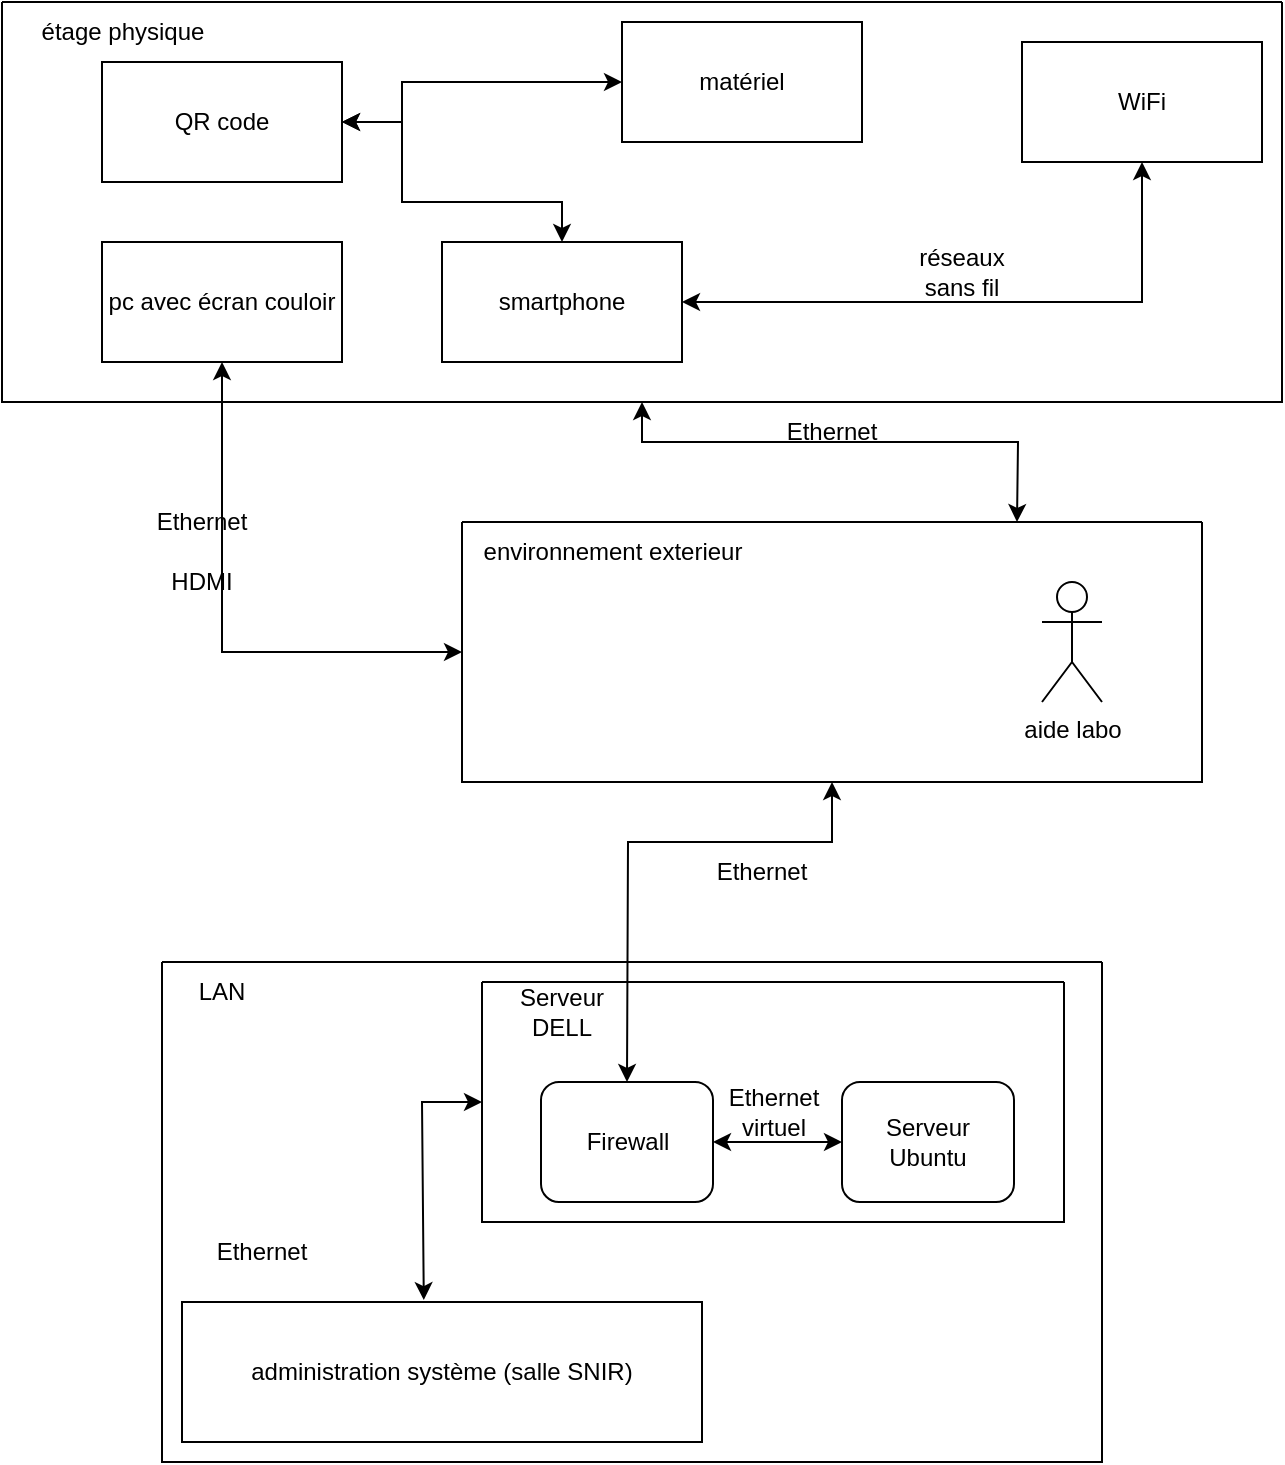 <mxfile version="24.0.5" type="device">
  <diagram name="Page-1" id="b5b7bab2-c9e2-2cf4-8b2a-24fd1a2a6d21">
    <mxGraphModel dx="1434" dy="746" grid="1" gridSize="10" guides="1" tooltips="1" connect="1" arrows="1" fold="1" page="1" pageScale="1" pageWidth="827" pageHeight="1169" background="none" math="0" shadow="0">
      <root>
        <mxCell id="0" />
        <mxCell id="1" parent="0" />
        <mxCell id="ANGODfYKvJ1DgnYOLslo-11" value="" style="swimlane;startSize=0;" parent="1" vertex="1">
          <mxGeometry x="200" y="820" width="470" height="250" as="geometry">
            <mxRectangle x="-110" y="-10" width="50" height="40" as="alternateBounds" />
          </mxGeometry>
        </mxCell>
        <mxCell id="ANGODfYKvJ1DgnYOLslo-12" value="LAN" style="text;html=1;align=center;verticalAlign=middle;whiteSpace=wrap;rounded=0;" parent="ANGODfYKvJ1DgnYOLslo-11" vertex="1">
          <mxGeometry width="60" height="30" as="geometry" />
        </mxCell>
        <mxCell id="ANGODfYKvJ1DgnYOLslo-1" value="" style="swimlane;startSize=0;" parent="ANGODfYKvJ1DgnYOLslo-11" vertex="1">
          <mxGeometry x="160" y="10" width="291" height="120" as="geometry" />
        </mxCell>
        <mxCell id="ANGODfYKvJ1DgnYOLslo-3" value="Firewall" style="rounded=1;whiteSpace=wrap;html=1;" parent="ANGODfYKvJ1DgnYOLslo-1" vertex="1">
          <mxGeometry x="29.5" y="50" width="86" height="60" as="geometry" />
        </mxCell>
        <mxCell id="ANGODfYKvJ1DgnYOLslo-4" value="Serveur DELL" style="text;html=1;align=center;verticalAlign=middle;whiteSpace=wrap;rounded=0;" parent="ANGODfYKvJ1DgnYOLslo-1" vertex="1">
          <mxGeometry x="10" width="60" height="30" as="geometry" />
        </mxCell>
        <mxCell id="ANGODfYKvJ1DgnYOLslo-8" value="Serveur Ubuntu" style="rounded=1;whiteSpace=wrap;html=1;" parent="ANGODfYKvJ1DgnYOLslo-1" vertex="1">
          <mxGeometry x="180" y="50" width="86" height="60" as="geometry" />
        </mxCell>
        <mxCell id="ANGODfYKvJ1DgnYOLslo-9" value="" style="endArrow=classic;startArrow=classic;html=1;rounded=0;entryX=0;entryY=0.5;entryDx=0;entryDy=0;exitX=1;exitY=0.5;exitDx=0;exitDy=0;" parent="ANGODfYKvJ1DgnYOLslo-1" source="ANGODfYKvJ1DgnYOLslo-3" target="ANGODfYKvJ1DgnYOLslo-8" edge="1">
          <mxGeometry width="50" height="50" relative="1" as="geometry">
            <mxPoint x="-130" y="80" as="sourcePoint" />
            <mxPoint x="-80" y="30" as="targetPoint" />
          </mxGeometry>
        </mxCell>
        <mxCell id="ANGODfYKvJ1DgnYOLslo-10" value="Ethernet virtuel" style="text;html=1;align=center;verticalAlign=middle;whiteSpace=wrap;rounded=0;" parent="ANGODfYKvJ1DgnYOLslo-1" vertex="1">
          <mxGeometry x="115.5" y="50" width="60" height="30" as="geometry" />
        </mxCell>
        <mxCell id="E41aTQHjO3BxjqyUkSKW-1" value="administration système (salle SNIR)" style="rounded=0;whiteSpace=wrap;html=1;" parent="ANGODfYKvJ1DgnYOLslo-11" vertex="1">
          <mxGeometry x="10" y="170" width="260" height="70" as="geometry" />
        </mxCell>
        <mxCell id="E41aTQHjO3BxjqyUkSKW-2" value="" style="endArrow=classic;startArrow=classic;html=1;rounded=0;entryX=0;entryY=0.5;entryDx=0;entryDy=0;exitX=0.465;exitY=-0.014;exitDx=0;exitDy=0;exitPerimeter=0;" parent="ANGODfYKvJ1DgnYOLslo-11" source="E41aTQHjO3BxjqyUkSKW-1" target="ANGODfYKvJ1DgnYOLslo-1" edge="1">
          <mxGeometry width="50" height="50" relative="1" as="geometry">
            <mxPoint x="140" y="170" as="sourcePoint" />
            <mxPoint x="200" y="120" as="targetPoint" />
            <Array as="points">
              <mxPoint x="130" y="70" />
            </Array>
          </mxGeometry>
        </mxCell>
        <mxCell id="E41aTQHjO3BxjqyUkSKW-3" value="Ethernet" style="text;html=1;align=center;verticalAlign=middle;whiteSpace=wrap;rounded=0;" parent="ANGODfYKvJ1DgnYOLslo-11" vertex="1">
          <mxGeometry x="20" y="130" width="60" height="30" as="geometry" />
        </mxCell>
        <mxCell id="E41aTQHjO3BxjqyUkSKW-5" value="" style="endArrow=classic;startArrow=classic;html=1;rounded=0;exitX=0.5;exitY=0;exitDx=0;exitDy=0;entryX=0.5;entryY=1;entryDx=0;entryDy=0;" parent="1" source="ANGODfYKvJ1DgnYOLslo-3" target="E41aTQHjO3BxjqyUkSKW-38" edge="1">
          <mxGeometry width="50" height="50" relative="1" as="geometry">
            <mxPoint x="260" y="780" as="sourcePoint" />
            <mxPoint x="560" y="770" as="targetPoint" />
            <Array as="points">
              <mxPoint x="433" y="760" />
              <mxPoint x="535" y="760" />
            </Array>
          </mxGeometry>
        </mxCell>
        <mxCell id="E41aTQHjO3BxjqyUkSKW-6" value="Ethernet" style="text;html=1;align=center;verticalAlign=middle;whiteSpace=wrap;rounded=0;" parent="1" vertex="1">
          <mxGeometry x="470" y="760" width="60" height="30" as="geometry" />
        </mxCell>
        <mxCell id="E41aTQHjO3BxjqyUkSKW-8" value="" style="swimlane;startSize=0;" parent="1" vertex="1">
          <mxGeometry x="120" y="340" width="640" height="200" as="geometry" />
        </mxCell>
        <mxCell id="E41aTQHjO3BxjqyUkSKW-9" value="étage physique" style="text;html=1;align=center;verticalAlign=middle;resizable=0;points=[];autosize=1;strokeColor=none;fillColor=none;" parent="E41aTQHjO3BxjqyUkSKW-8" vertex="1">
          <mxGeometry x="10" width="100" height="30" as="geometry" />
        </mxCell>
        <mxCell id="E41aTQHjO3BxjqyUkSKW-10" value="WiFi" style="rounded=0;whiteSpace=wrap;html=1;" parent="E41aTQHjO3BxjqyUkSKW-8" vertex="1">
          <mxGeometry x="510" y="20" width="120" height="60" as="geometry" />
        </mxCell>
        <mxCell id="E41aTQHjO3BxjqyUkSKW-12" value="smartphone" style="rounded=0;whiteSpace=wrap;html=1;" parent="E41aTQHjO3BxjqyUkSKW-8" vertex="1">
          <mxGeometry x="220" y="120" width="120" height="60" as="geometry" />
        </mxCell>
        <mxCell id="E41aTQHjO3BxjqyUkSKW-13" value="QR code" style="rounded=0;whiteSpace=wrap;html=1;" parent="E41aTQHjO3BxjqyUkSKW-8" vertex="1">
          <mxGeometry x="50" y="30" width="120" height="60" as="geometry" />
        </mxCell>
        <mxCell id="E41aTQHjO3BxjqyUkSKW-14" value="" style="endArrow=classic;startArrow=classic;html=1;rounded=0;entryX=0.5;entryY=1;entryDx=0;entryDy=0;exitX=1;exitY=0.5;exitDx=0;exitDy=0;" parent="E41aTQHjO3BxjqyUkSKW-8" source="E41aTQHjO3BxjqyUkSKW-12" target="E41aTQHjO3BxjqyUkSKW-10" edge="1">
          <mxGeometry width="50" height="50" relative="1" as="geometry">
            <mxPoint x="400" y="90" as="sourcePoint" />
            <mxPoint x="450" y="40" as="targetPoint" />
            <Array as="points">
              <mxPoint x="570" y="150" />
            </Array>
          </mxGeometry>
        </mxCell>
        <mxCell id="E41aTQHjO3BxjqyUkSKW-15" value="" style="endArrow=classic;startArrow=classic;html=1;rounded=0;exitX=1;exitY=0.5;exitDx=0;exitDy=0;entryX=0;entryY=0.5;entryDx=0;entryDy=0;" parent="E41aTQHjO3BxjqyUkSKW-8" source="E41aTQHjO3BxjqyUkSKW-13" target="E41aTQHjO3BxjqyUkSKW-35" edge="1">
          <mxGeometry width="50" height="50" relative="1" as="geometry">
            <mxPoint x="170" y="-10" as="sourcePoint" />
            <mxPoint x="290" y="70" as="targetPoint" />
            <Array as="points">
              <mxPoint x="200" y="60" />
              <mxPoint x="200" y="40" />
            </Array>
          </mxGeometry>
        </mxCell>
        <mxCell id="E41aTQHjO3BxjqyUkSKW-22" value="pc avec écran couloir" style="rounded=0;whiteSpace=wrap;html=1;" parent="E41aTQHjO3BxjqyUkSKW-8" vertex="1">
          <mxGeometry x="50" y="120" width="120" height="60" as="geometry" />
        </mxCell>
        <mxCell id="E41aTQHjO3BxjqyUkSKW-35" value="matériel" style="rounded=0;whiteSpace=wrap;html=1;" parent="E41aTQHjO3BxjqyUkSKW-8" vertex="1">
          <mxGeometry x="310" y="10" width="120" height="60" as="geometry" />
        </mxCell>
        <mxCell id="E41aTQHjO3BxjqyUkSKW-36" value="" style="endArrow=classic;startArrow=classic;html=1;rounded=0;exitX=0.5;exitY=0;exitDx=0;exitDy=0;entryX=1;entryY=0.5;entryDx=0;entryDy=0;" parent="E41aTQHjO3BxjqyUkSKW-8" source="E41aTQHjO3BxjqyUkSKW-12" target="E41aTQHjO3BxjqyUkSKW-13" edge="1">
          <mxGeometry width="50" height="50" relative="1" as="geometry">
            <mxPoint x="260" y="120" as="sourcePoint" />
            <mxPoint x="310" y="70" as="targetPoint" />
            <Array as="points">
              <mxPoint x="280" y="100" />
              <mxPoint x="200" y="100" />
              <mxPoint x="200" y="60" />
            </Array>
          </mxGeometry>
        </mxCell>
        <mxCell id="E41aTQHjO3BxjqyUkSKW-19" value="réseaux sans fil" style="text;html=1;align=center;verticalAlign=middle;whiteSpace=wrap;rounded=0;" parent="E41aTQHjO3BxjqyUkSKW-8" vertex="1">
          <mxGeometry x="450" y="120" width="60" height="30" as="geometry" />
        </mxCell>
        <mxCell id="E41aTQHjO3BxjqyUkSKW-16" value="" style="endArrow=classic;startArrow=classic;html=1;rounded=0;entryX=0.5;entryY=1;entryDx=0;entryDy=0;exitX=0.75;exitY=0;exitDx=0;exitDy=0;" parent="1" source="E41aTQHjO3BxjqyUkSKW-38" target="E41aTQHjO3BxjqyUkSKW-8" edge="1">
          <mxGeometry width="50" height="50" relative="1" as="geometry">
            <mxPoint x="550" y="610" as="sourcePoint" />
            <mxPoint x="380" y="590" as="targetPoint" />
            <Array as="points">
              <mxPoint x="628" y="560" />
              <mxPoint x="440" y="560" />
            </Array>
          </mxGeometry>
        </mxCell>
        <mxCell id="E41aTQHjO3BxjqyUkSKW-17" value="Ethernet" style="text;html=1;align=center;verticalAlign=middle;whiteSpace=wrap;rounded=0;" parent="1" vertex="1">
          <mxGeometry x="505" y="540" width="60" height="30" as="geometry" />
        </mxCell>
        <mxCell id="E41aTQHjO3BxjqyUkSKW-23" value="" style="endArrow=classic;startArrow=classic;html=1;rounded=0;entryX=0;entryY=0.5;entryDx=0;entryDy=0;exitX=0.5;exitY=1;exitDx=0;exitDy=0;" parent="1" source="E41aTQHjO3BxjqyUkSKW-22" target="E41aTQHjO3BxjqyUkSKW-38" edge="1">
          <mxGeometry width="50" height="50" relative="1" as="geometry">
            <mxPoint x="468" y="890" as="sourcePoint" />
            <mxPoint x="450" y="640" as="targetPoint" />
            <Array as="points">
              <mxPoint x="230" y="665" />
            </Array>
          </mxGeometry>
        </mxCell>
        <mxCell id="E41aTQHjO3BxjqyUkSKW-24" value="HDMI" style="text;html=1;align=center;verticalAlign=middle;whiteSpace=wrap;rounded=0;" parent="1" vertex="1">
          <mxGeometry x="190" y="615" width="60" height="30" as="geometry" />
        </mxCell>
        <mxCell id="E41aTQHjO3BxjqyUkSKW-37" value="Ethernet" style="text;html=1;align=center;verticalAlign=middle;whiteSpace=wrap;rounded=0;" parent="1" vertex="1">
          <mxGeometry x="190" y="585" width="60" height="30" as="geometry" />
        </mxCell>
        <mxCell id="E41aTQHjO3BxjqyUkSKW-38" value="" style="swimlane;startSize=0;" parent="1" vertex="1">
          <mxGeometry x="350" y="600" width="370" height="130" as="geometry" />
        </mxCell>
        <mxCell id="E41aTQHjO3BxjqyUkSKW-40" value="environnement exterieur" style="text;html=1;align=center;verticalAlign=middle;resizable=0;points=[];autosize=1;strokeColor=none;fillColor=none;" parent="E41aTQHjO3BxjqyUkSKW-38" vertex="1">
          <mxGeometry width="150" height="30" as="geometry" />
        </mxCell>
        <mxCell id="E41aTQHjO3BxjqyUkSKW-41" value="aide labo" style="shape=umlActor;verticalLabelPosition=bottom;verticalAlign=top;html=1;outlineConnect=0;" parent="E41aTQHjO3BxjqyUkSKW-38" vertex="1">
          <mxGeometry x="290" y="30" width="30" height="60" as="geometry" />
        </mxCell>
      </root>
    </mxGraphModel>
  </diagram>
</mxfile>
